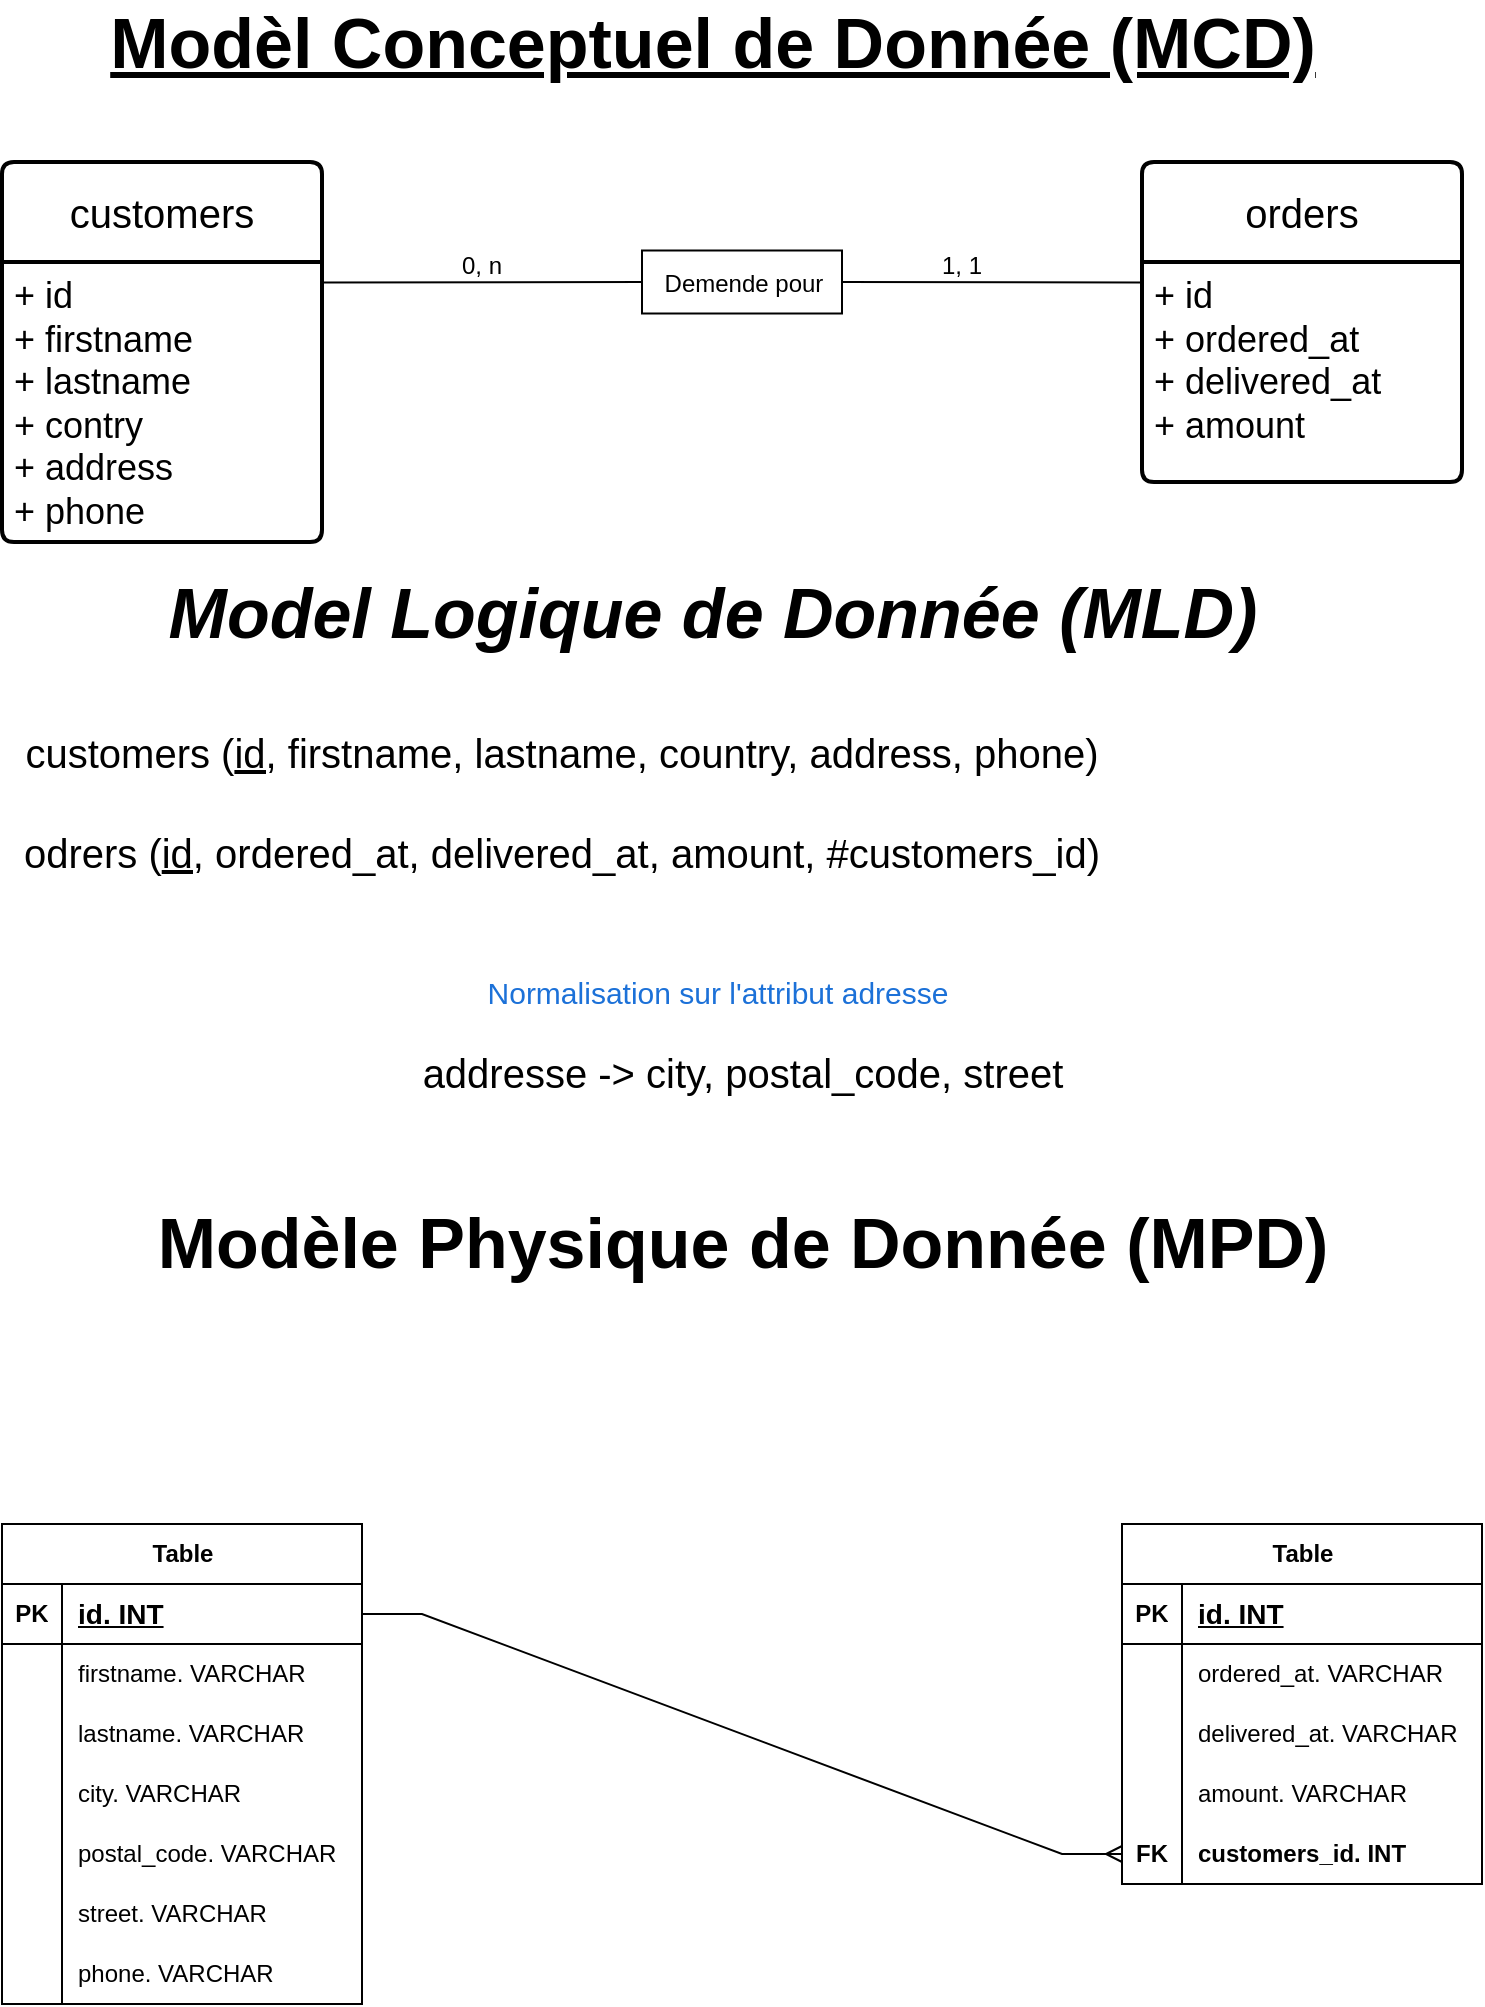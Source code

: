 <mxfile version="21.7.4" type="github">
  <diagram name="Page-1" id="pwVfjVKvr63XtqxJJ2j8">
    <mxGraphModel dx="704" dy="353" grid="1" gridSize="10" guides="1" tooltips="1" connect="1" arrows="1" fold="1" page="1" pageScale="1" pageWidth="827" pageHeight="1169" math="0" shadow="0">
      <root>
        <mxCell id="0" />
        <mxCell id="1" parent="0" />
        <mxCell id="Oza3cEImQCB77Uu26FyF-1" value="&lt;font style=&quot;font-size: 20px;&quot;&gt;customers&lt;/font&gt;" style="swimlane;childLayout=stackLayout;horizontal=1;startSize=50;horizontalStack=0;rounded=1;fontSize=14;fontStyle=0;strokeWidth=2;resizeParent=0;resizeLast=1;shadow=0;dashed=0;align=center;arcSize=4;whiteSpace=wrap;html=1;" vertex="1" parent="1">
          <mxGeometry x="40" y="120" width="160" height="190" as="geometry" />
        </mxCell>
        <mxCell id="Oza3cEImQCB77Uu26FyF-2" value="&lt;font style=&quot;font-size: 18px;&quot;&gt;+ id&lt;br&gt;&lt;/font&gt;&lt;div style=&quot;font-size: 18px;&quot;&gt;&lt;font style=&quot;font-size: 18px;&quot;&gt;+ firstname&lt;/font&gt;&lt;/div&gt;&lt;div style=&quot;font-size: 18px;&quot;&gt;&lt;font style=&quot;font-size: 18px;&quot;&gt;+ lastname&lt;br&gt;&lt;/font&gt;&lt;/div&gt;&lt;div style=&quot;font-size: 18px;&quot;&gt;&lt;font style=&quot;font-size: 18px;&quot;&gt;+ contry&lt;/font&gt;&lt;/div&gt;&lt;div style=&quot;font-size: 18px;&quot;&gt;&lt;font style=&quot;font-size: 18px;&quot;&gt;+ address&lt;/font&gt;&lt;/div&gt;&lt;div style=&quot;font-size: 18px;&quot;&gt;&lt;font style=&quot;font-size: 18px;&quot;&gt;+ phone&lt;font style=&quot;font-size: 18px;&quot;&gt;&lt;br&gt;&lt;/font&gt;&lt;/font&gt;&lt;/div&gt;" style="align=left;strokeColor=none;fillColor=none;spacingLeft=4;fontSize=12;verticalAlign=top;resizable=0;rotatable=0;part=1;html=1;" vertex="1" parent="Oza3cEImQCB77Uu26FyF-1">
          <mxGeometry y="50" width="160" height="140" as="geometry" />
        </mxCell>
        <mxCell id="Oza3cEImQCB77Uu26FyF-3" value="&lt;font style=&quot;font-size: 35px;&quot;&gt;&lt;u&gt;Modèl Conceptuel de Donnée (MCD)&lt;/u&gt;&lt;/font&gt;" style="text;strokeColor=none;fillColor=none;html=1;fontSize=24;fontStyle=1;verticalAlign=middle;align=center;" vertex="1" parent="1">
          <mxGeometry x="80" y="40" width="630" height="40" as="geometry" />
        </mxCell>
        <mxCell id="Oza3cEImQCB77Uu26FyF-4" value="&lt;font style=&quot;font-size: 20px;&quot;&gt;orders&lt;/font&gt;" style="swimlane;childLayout=stackLayout;horizontal=1;startSize=50;horizontalStack=0;rounded=1;fontSize=14;fontStyle=0;strokeWidth=2;resizeParent=0;resizeLast=1;shadow=0;dashed=0;align=center;arcSize=4;whiteSpace=wrap;html=1;" vertex="1" parent="1">
          <mxGeometry x="610" y="120" width="160" height="160" as="geometry" />
        </mxCell>
        <mxCell id="Oza3cEImQCB77Uu26FyF-16" value="" style="endArrow=none;html=1;rounded=0;exitX=1;exitY=0.5;exitDx=0;exitDy=0;" edge="1" parent="Oza3cEImQCB77Uu26FyF-4" source="Oza3cEImQCB77Uu26FyF-12">
          <mxGeometry width="50" height="50" relative="1" as="geometry">
            <mxPoint x="-120" y="60.25" as="sourcePoint" />
            <mxPoint y="60.25" as="targetPoint" />
          </mxGeometry>
        </mxCell>
        <mxCell id="Oza3cEImQCB77Uu26FyF-5" value="&lt;font style=&quot;font-size: 18px;&quot;&gt;+ id&lt;br&gt;+ ordered_at&lt;br&gt;&lt;/font&gt;&lt;div style=&quot;font-size: 18px;&quot;&gt;&lt;font style=&quot;font-size: 18px;&quot;&gt;+ delivered_at&lt;/font&gt;&lt;/div&gt;&lt;div style=&quot;font-size: 18px;&quot;&gt;&lt;font style=&quot;font-size: 18px;&quot;&gt;+ amount&lt;font style=&quot;font-size: 18px;&quot;&gt;&lt;br&gt;&lt;/font&gt;&lt;/font&gt;&lt;/div&gt;" style="align=left;strokeColor=none;fillColor=none;spacingLeft=4;fontSize=12;verticalAlign=top;resizable=0;rotatable=0;part=1;html=1;" vertex="1" parent="Oza3cEImQCB77Uu26FyF-4">
          <mxGeometry y="50" width="160" height="110" as="geometry" />
        </mxCell>
        <mxCell id="Oza3cEImQCB77Uu26FyF-11" value="&lt;i&gt;&lt;font style=&quot;font-size: 35px;&quot;&gt;Model Logique de Donnée (MLD)&lt;/font&gt;&lt;/i&gt;" style="text;strokeColor=none;fillColor=none;html=1;fontSize=24;fontStyle=1;verticalAlign=middle;align=center;" vertex="1" parent="1">
          <mxGeometry x="102" y="320" width="586" height="50" as="geometry" />
        </mxCell>
        <mxCell id="Oza3cEImQCB77Uu26FyF-12" value="" style="rounded=0;whiteSpace=wrap;html=1;" vertex="1" parent="1">
          <mxGeometry x="360" y="164.25" width="100" height="31.5" as="geometry" />
        </mxCell>
        <mxCell id="Oza3cEImQCB77Uu26FyF-13" value="Demende pour" style="text;html=1;strokeColor=none;fillColor=none;align=center;verticalAlign=middle;whiteSpace=wrap;rounded=0;" vertex="1" parent="1">
          <mxGeometry x="367.5" y="165.75" width="86" height="30" as="geometry" />
        </mxCell>
        <mxCell id="Oza3cEImQCB77Uu26FyF-17" value="" style="endArrow=none;html=1;rounded=0;exitX=1;exitY=0.5;exitDx=0;exitDy=0;entryX=0;entryY=0.5;entryDx=0;entryDy=0;" edge="1" parent="1" target="Oza3cEImQCB77Uu26FyF-12">
          <mxGeometry width="50" height="50" relative="1" as="geometry">
            <mxPoint x="200" y="180.25" as="sourcePoint" />
            <mxPoint x="350" y="180.5" as="targetPoint" />
          </mxGeometry>
        </mxCell>
        <mxCell id="Oza3cEImQCB77Uu26FyF-18" value="0, n" style="text;html=1;strokeColor=none;fillColor=none;align=center;verticalAlign=middle;whiteSpace=wrap;rounded=0;" vertex="1" parent="1">
          <mxGeometry x="250" y="157" width="60" height="30" as="geometry" />
        </mxCell>
        <mxCell id="Oza3cEImQCB77Uu26FyF-19" value="1, 1" style="text;html=1;strokeColor=none;fillColor=none;align=center;verticalAlign=middle;whiteSpace=wrap;rounded=0;" vertex="1" parent="1">
          <mxGeometry x="490" y="157" width="60" height="30" as="geometry" />
        </mxCell>
        <mxCell id="Oza3cEImQCB77Uu26FyF-20" value="&lt;font style=&quot;font-size: 20px;&quot;&gt;customers (&lt;u&gt;id,&lt;/u&gt; firstname, lastname, country, address, phone)&lt;/font&gt;" style="text;html=1;strokeColor=none;fillColor=none;align=center;verticalAlign=middle;whiteSpace=wrap;rounded=0;" vertex="1" parent="1">
          <mxGeometry x="40" y="400" width="560" height="30" as="geometry" />
        </mxCell>
        <mxCell id="Oza3cEImQCB77Uu26FyF-21" value="&lt;font style=&quot;font-size: 20px;&quot;&gt;odrers (&lt;u&gt;id,&lt;/u&gt; ordered_at, delivered_at, amount, &lt;/font&gt;&lt;font style=&quot;font-size: 20px;&quot;&gt; #customers_id&lt;/font&gt;&lt;font style=&quot;font-size: 20px;&quot;&gt;)&lt;/font&gt;" style="text;html=1;strokeColor=none;fillColor=none;align=center;verticalAlign=middle;whiteSpace=wrap;rounded=0;" vertex="1" parent="1">
          <mxGeometry x="40" y="450" width="560" height="30" as="geometry" />
        </mxCell>
        <mxCell id="Oza3cEImQCB77Uu26FyF-22" value="&lt;font size=&quot;1&quot; color=&quot;#1c71d8&quot;&gt;&lt;span style=&quot;background-color: rgb(255, 255, 255); font-size: 15px;&quot;&gt;Normalisation sur l&#39;attribut adresse&lt;/span&gt;&lt;/font&gt;" style="text;html=1;strokeColor=none;fillColor=none;align=center;verticalAlign=middle;whiteSpace=wrap;rounded=0;" vertex="1" parent="1">
          <mxGeometry x="253" y="520" width="290" height="30" as="geometry" />
        </mxCell>
        <mxCell id="Oza3cEImQCB77Uu26FyF-23" value="&lt;font style=&quot;font-size: 20px;&quot;&gt;addresse -&amp;gt; city, postal_code, street&lt;br&gt;&lt;/font&gt;" style="text;html=1;strokeColor=none;fillColor=none;align=center;verticalAlign=middle;whiteSpace=wrap;rounded=0;" vertex="1" parent="1">
          <mxGeometry x="227.5" y="560" width="365" height="30" as="geometry" />
        </mxCell>
        <mxCell id="Oza3cEImQCB77Uu26FyF-24" value="Table" style="shape=table;startSize=30;container=1;collapsible=1;childLayout=tableLayout;fixedRows=1;rowLines=0;fontStyle=1;align=center;resizeLast=1;html=1;" vertex="1" parent="1">
          <mxGeometry x="40" y="801" width="180" height="240" as="geometry" />
        </mxCell>
        <mxCell id="Oza3cEImQCB77Uu26FyF-25" value="" style="shape=tableRow;horizontal=0;startSize=0;swimlaneHead=0;swimlaneBody=0;fillColor=none;collapsible=0;dropTarget=0;points=[[0,0.5],[1,0.5]];portConstraint=eastwest;top=0;left=0;right=0;bottom=1;" vertex="1" parent="Oza3cEImQCB77Uu26FyF-24">
          <mxGeometry y="30" width="180" height="30" as="geometry" />
        </mxCell>
        <mxCell id="Oza3cEImQCB77Uu26FyF-26" value="PK" style="shape=partialRectangle;connectable=0;fillColor=none;top=0;left=0;bottom=0;right=0;fontStyle=1;overflow=hidden;whiteSpace=wrap;html=1;" vertex="1" parent="Oza3cEImQCB77Uu26FyF-25">
          <mxGeometry width="30" height="30" as="geometry">
            <mxRectangle width="30" height="30" as="alternateBounds" />
          </mxGeometry>
        </mxCell>
        <mxCell id="Oza3cEImQCB77Uu26FyF-27" value="&lt;font style=&quot;font-size: 14px;&quot;&gt;id. INT&lt;/font&gt;" style="shape=partialRectangle;connectable=0;fillColor=none;top=0;left=0;bottom=0;right=0;align=left;spacingLeft=6;fontStyle=5;overflow=hidden;whiteSpace=wrap;html=1;" vertex="1" parent="Oza3cEImQCB77Uu26FyF-25">
          <mxGeometry x="30" width="150" height="30" as="geometry">
            <mxRectangle width="150" height="30" as="alternateBounds" />
          </mxGeometry>
        </mxCell>
        <mxCell id="Oza3cEImQCB77Uu26FyF-28" value="" style="shape=tableRow;horizontal=0;startSize=0;swimlaneHead=0;swimlaneBody=0;fillColor=none;collapsible=0;dropTarget=0;points=[[0,0.5],[1,0.5]];portConstraint=eastwest;top=0;left=0;right=0;bottom=0;" vertex="1" parent="Oza3cEImQCB77Uu26FyF-24">
          <mxGeometry y="60" width="180" height="30" as="geometry" />
        </mxCell>
        <mxCell id="Oza3cEImQCB77Uu26FyF-29" value="" style="shape=partialRectangle;connectable=0;fillColor=none;top=0;left=0;bottom=0;right=0;editable=1;overflow=hidden;whiteSpace=wrap;html=1;" vertex="1" parent="Oza3cEImQCB77Uu26FyF-28">
          <mxGeometry width="30" height="30" as="geometry">
            <mxRectangle width="30" height="30" as="alternateBounds" />
          </mxGeometry>
        </mxCell>
        <mxCell id="Oza3cEImQCB77Uu26FyF-30" value="firstname. VARCHAR" style="shape=partialRectangle;connectable=0;fillColor=none;top=0;left=0;bottom=0;right=0;align=left;spacingLeft=6;overflow=hidden;whiteSpace=wrap;html=1;" vertex="1" parent="Oza3cEImQCB77Uu26FyF-28">
          <mxGeometry x="30" width="150" height="30" as="geometry">
            <mxRectangle width="150" height="30" as="alternateBounds" />
          </mxGeometry>
        </mxCell>
        <mxCell id="Oza3cEImQCB77Uu26FyF-31" value="" style="shape=tableRow;horizontal=0;startSize=0;swimlaneHead=0;swimlaneBody=0;fillColor=none;collapsible=0;dropTarget=0;points=[[0,0.5],[1,0.5]];portConstraint=eastwest;top=0;left=0;right=0;bottom=0;" vertex="1" parent="Oza3cEImQCB77Uu26FyF-24">
          <mxGeometry y="90" width="180" height="30" as="geometry" />
        </mxCell>
        <mxCell id="Oza3cEImQCB77Uu26FyF-32" value="" style="shape=partialRectangle;connectable=0;fillColor=none;top=0;left=0;bottom=0;right=0;editable=1;overflow=hidden;whiteSpace=wrap;html=1;" vertex="1" parent="Oza3cEImQCB77Uu26FyF-31">
          <mxGeometry width="30" height="30" as="geometry">
            <mxRectangle width="30" height="30" as="alternateBounds" />
          </mxGeometry>
        </mxCell>
        <mxCell id="Oza3cEImQCB77Uu26FyF-33" value="lastname. VARCHAR" style="shape=partialRectangle;connectable=0;fillColor=none;top=0;left=0;bottom=0;right=0;align=left;spacingLeft=6;overflow=hidden;whiteSpace=wrap;html=1;" vertex="1" parent="Oza3cEImQCB77Uu26FyF-31">
          <mxGeometry x="30" width="150" height="30" as="geometry">
            <mxRectangle width="150" height="30" as="alternateBounds" />
          </mxGeometry>
        </mxCell>
        <mxCell id="Oza3cEImQCB77Uu26FyF-34" value="" style="shape=tableRow;horizontal=0;startSize=0;swimlaneHead=0;swimlaneBody=0;fillColor=none;collapsible=0;dropTarget=0;points=[[0,0.5],[1,0.5]];portConstraint=eastwest;top=0;left=0;right=0;bottom=0;" vertex="1" parent="Oza3cEImQCB77Uu26FyF-24">
          <mxGeometry y="120" width="180" height="30" as="geometry" />
        </mxCell>
        <mxCell id="Oza3cEImQCB77Uu26FyF-35" value="" style="shape=partialRectangle;connectable=0;fillColor=none;top=0;left=0;bottom=0;right=0;editable=1;overflow=hidden;whiteSpace=wrap;html=1;" vertex="1" parent="Oza3cEImQCB77Uu26FyF-34">
          <mxGeometry width="30" height="30" as="geometry">
            <mxRectangle width="30" height="30" as="alternateBounds" />
          </mxGeometry>
        </mxCell>
        <mxCell id="Oza3cEImQCB77Uu26FyF-36" value="city. VARCHAR" style="shape=partialRectangle;connectable=0;fillColor=none;top=0;left=0;bottom=0;right=0;align=left;spacingLeft=6;overflow=hidden;whiteSpace=wrap;html=1;" vertex="1" parent="Oza3cEImQCB77Uu26FyF-34">
          <mxGeometry x="30" width="150" height="30" as="geometry">
            <mxRectangle width="150" height="30" as="alternateBounds" />
          </mxGeometry>
        </mxCell>
        <mxCell id="Oza3cEImQCB77Uu26FyF-38" value="" style="shape=tableRow;horizontal=0;startSize=0;swimlaneHead=0;swimlaneBody=0;fillColor=none;collapsible=0;dropTarget=0;points=[[0,0.5],[1,0.5]];portConstraint=eastwest;top=0;left=0;right=0;bottom=0;" vertex="1" parent="Oza3cEImQCB77Uu26FyF-24">
          <mxGeometry y="150" width="180" height="30" as="geometry" />
        </mxCell>
        <mxCell id="Oza3cEImQCB77Uu26FyF-39" value="" style="shape=partialRectangle;connectable=0;fillColor=none;top=0;left=0;bottom=0;right=0;editable=1;overflow=hidden;whiteSpace=wrap;html=1;" vertex="1" parent="Oza3cEImQCB77Uu26FyF-38">
          <mxGeometry width="30" height="30" as="geometry">
            <mxRectangle width="30" height="30" as="alternateBounds" />
          </mxGeometry>
        </mxCell>
        <mxCell id="Oza3cEImQCB77Uu26FyF-40" value="postal_code. VARCHAR" style="shape=partialRectangle;connectable=0;fillColor=none;top=0;left=0;bottom=0;right=0;align=left;spacingLeft=6;overflow=hidden;whiteSpace=wrap;html=1;" vertex="1" parent="Oza3cEImQCB77Uu26FyF-38">
          <mxGeometry x="30" width="150" height="30" as="geometry">
            <mxRectangle width="150" height="30" as="alternateBounds" />
          </mxGeometry>
        </mxCell>
        <mxCell id="Oza3cEImQCB77Uu26FyF-41" value="" style="shape=tableRow;horizontal=0;startSize=0;swimlaneHead=0;swimlaneBody=0;fillColor=none;collapsible=0;dropTarget=0;points=[[0,0.5],[1,0.5]];portConstraint=eastwest;top=0;left=0;right=0;bottom=0;" vertex="1" parent="Oza3cEImQCB77Uu26FyF-24">
          <mxGeometry y="180" width="180" height="30" as="geometry" />
        </mxCell>
        <mxCell id="Oza3cEImQCB77Uu26FyF-42" value="" style="shape=partialRectangle;connectable=0;fillColor=none;top=0;left=0;bottom=0;right=0;editable=1;overflow=hidden;whiteSpace=wrap;html=1;" vertex="1" parent="Oza3cEImQCB77Uu26FyF-41">
          <mxGeometry width="30" height="30" as="geometry">
            <mxRectangle width="30" height="30" as="alternateBounds" />
          </mxGeometry>
        </mxCell>
        <mxCell id="Oza3cEImQCB77Uu26FyF-43" value="street. VARCHAR" style="shape=partialRectangle;connectable=0;fillColor=none;top=0;left=0;bottom=0;right=0;align=left;spacingLeft=6;overflow=hidden;whiteSpace=wrap;html=1;" vertex="1" parent="Oza3cEImQCB77Uu26FyF-41">
          <mxGeometry x="30" width="150" height="30" as="geometry">
            <mxRectangle width="150" height="30" as="alternateBounds" />
          </mxGeometry>
        </mxCell>
        <mxCell id="Oza3cEImQCB77Uu26FyF-44" value="" style="shape=tableRow;horizontal=0;startSize=0;swimlaneHead=0;swimlaneBody=0;fillColor=none;collapsible=0;dropTarget=0;points=[[0,0.5],[1,0.5]];portConstraint=eastwest;top=0;left=0;right=0;bottom=0;" vertex="1" parent="Oza3cEImQCB77Uu26FyF-24">
          <mxGeometry y="210" width="180" height="30" as="geometry" />
        </mxCell>
        <mxCell id="Oza3cEImQCB77Uu26FyF-45" value="" style="shape=partialRectangle;connectable=0;fillColor=none;top=0;left=0;bottom=0;right=0;editable=1;overflow=hidden;whiteSpace=wrap;html=1;" vertex="1" parent="Oza3cEImQCB77Uu26FyF-44">
          <mxGeometry width="30" height="30" as="geometry">
            <mxRectangle width="30" height="30" as="alternateBounds" />
          </mxGeometry>
        </mxCell>
        <mxCell id="Oza3cEImQCB77Uu26FyF-46" value="phone. VARCHAR" style="shape=partialRectangle;connectable=0;fillColor=none;top=0;left=0;bottom=0;right=0;align=left;spacingLeft=6;overflow=hidden;whiteSpace=wrap;html=1;" vertex="1" parent="Oza3cEImQCB77Uu26FyF-44">
          <mxGeometry x="30" width="150" height="30" as="geometry">
            <mxRectangle width="150" height="30" as="alternateBounds" />
          </mxGeometry>
        </mxCell>
        <mxCell id="Oza3cEImQCB77Uu26FyF-37" value="&lt;font style=&quot;font-size: 35px;&quot;&gt;Modèle Physique de Donnée (MPD)&lt;/font&gt;" style="text;strokeColor=none;fillColor=none;html=1;fontSize=24;fontStyle=1;verticalAlign=middle;align=center;" vertex="1" parent="1">
          <mxGeometry x="112.5" y="640" width="595" height="40" as="geometry" />
        </mxCell>
        <mxCell id="Oza3cEImQCB77Uu26FyF-47" value="Table" style="shape=table;startSize=30;container=1;collapsible=1;childLayout=tableLayout;fixedRows=1;rowLines=0;fontStyle=1;align=center;resizeLast=1;html=1;" vertex="1" parent="1">
          <mxGeometry x="600" y="801" width="180" height="180" as="geometry" />
        </mxCell>
        <mxCell id="Oza3cEImQCB77Uu26FyF-48" value="" style="shape=tableRow;horizontal=0;startSize=0;swimlaneHead=0;swimlaneBody=0;fillColor=none;collapsible=0;dropTarget=0;points=[[0,0.5],[1,0.5]];portConstraint=eastwest;top=0;left=0;right=0;bottom=1;" vertex="1" parent="Oza3cEImQCB77Uu26FyF-47">
          <mxGeometry y="30" width="180" height="30" as="geometry" />
        </mxCell>
        <mxCell id="Oza3cEImQCB77Uu26FyF-49" value="PK" style="shape=partialRectangle;connectable=0;fillColor=none;top=0;left=0;bottom=0;right=0;fontStyle=1;overflow=hidden;whiteSpace=wrap;html=1;" vertex="1" parent="Oza3cEImQCB77Uu26FyF-48">
          <mxGeometry width="30" height="30" as="geometry">
            <mxRectangle width="30" height="30" as="alternateBounds" />
          </mxGeometry>
        </mxCell>
        <mxCell id="Oza3cEImQCB77Uu26FyF-50" value="&lt;font style=&quot;font-size: 14px;&quot;&gt;id. INT&lt;/font&gt;" style="shape=partialRectangle;connectable=0;fillColor=none;top=0;left=0;bottom=0;right=0;align=left;spacingLeft=6;fontStyle=5;overflow=hidden;whiteSpace=wrap;html=1;" vertex="1" parent="Oza3cEImQCB77Uu26FyF-48">
          <mxGeometry x="30" width="150" height="30" as="geometry">
            <mxRectangle width="150" height="30" as="alternateBounds" />
          </mxGeometry>
        </mxCell>
        <mxCell id="Oza3cEImQCB77Uu26FyF-51" value="" style="shape=tableRow;horizontal=0;startSize=0;swimlaneHead=0;swimlaneBody=0;fillColor=none;collapsible=0;dropTarget=0;points=[[0,0.5],[1,0.5]];portConstraint=eastwest;top=0;left=0;right=0;bottom=0;" vertex="1" parent="Oza3cEImQCB77Uu26FyF-47">
          <mxGeometry y="60" width="180" height="30" as="geometry" />
        </mxCell>
        <mxCell id="Oza3cEImQCB77Uu26FyF-52" value="" style="shape=partialRectangle;connectable=0;fillColor=none;top=0;left=0;bottom=0;right=0;editable=1;overflow=hidden;whiteSpace=wrap;html=1;" vertex="1" parent="Oza3cEImQCB77Uu26FyF-51">
          <mxGeometry width="30" height="30" as="geometry">
            <mxRectangle width="30" height="30" as="alternateBounds" />
          </mxGeometry>
        </mxCell>
        <mxCell id="Oza3cEImQCB77Uu26FyF-53" value="ordered_at. VARCHAR" style="shape=partialRectangle;connectable=0;fillColor=none;top=0;left=0;bottom=0;right=0;align=left;spacingLeft=6;overflow=hidden;whiteSpace=wrap;html=1;" vertex="1" parent="Oza3cEImQCB77Uu26FyF-51">
          <mxGeometry x="30" width="150" height="30" as="geometry">
            <mxRectangle width="150" height="30" as="alternateBounds" />
          </mxGeometry>
        </mxCell>
        <mxCell id="Oza3cEImQCB77Uu26FyF-54" value="" style="shape=tableRow;horizontal=0;startSize=0;swimlaneHead=0;swimlaneBody=0;fillColor=none;collapsible=0;dropTarget=0;points=[[0,0.5],[1,0.5]];portConstraint=eastwest;top=0;left=0;right=0;bottom=0;" vertex="1" parent="Oza3cEImQCB77Uu26FyF-47">
          <mxGeometry y="90" width="180" height="30" as="geometry" />
        </mxCell>
        <mxCell id="Oza3cEImQCB77Uu26FyF-55" value="" style="shape=partialRectangle;connectable=0;fillColor=none;top=0;left=0;bottom=0;right=0;editable=1;overflow=hidden;whiteSpace=wrap;html=1;" vertex="1" parent="Oza3cEImQCB77Uu26FyF-54">
          <mxGeometry width="30" height="30" as="geometry">
            <mxRectangle width="30" height="30" as="alternateBounds" />
          </mxGeometry>
        </mxCell>
        <mxCell id="Oza3cEImQCB77Uu26FyF-56" value="delivered_at. VARCHAR" style="shape=partialRectangle;connectable=0;fillColor=none;top=0;left=0;bottom=0;right=0;align=left;spacingLeft=6;overflow=hidden;whiteSpace=wrap;html=1;" vertex="1" parent="Oza3cEImQCB77Uu26FyF-54">
          <mxGeometry x="30" width="150" height="30" as="geometry">
            <mxRectangle width="150" height="30" as="alternateBounds" />
          </mxGeometry>
        </mxCell>
        <mxCell id="Oza3cEImQCB77Uu26FyF-57" value="" style="shape=tableRow;horizontal=0;startSize=0;swimlaneHead=0;swimlaneBody=0;fillColor=none;collapsible=0;dropTarget=0;points=[[0,0.5],[1,0.5]];portConstraint=eastwest;top=0;left=0;right=0;bottom=0;" vertex="1" parent="Oza3cEImQCB77Uu26FyF-47">
          <mxGeometry y="120" width="180" height="30" as="geometry" />
        </mxCell>
        <mxCell id="Oza3cEImQCB77Uu26FyF-58" value="" style="shape=partialRectangle;connectable=0;fillColor=none;top=0;left=0;bottom=0;right=0;editable=1;overflow=hidden;whiteSpace=wrap;html=1;" vertex="1" parent="Oza3cEImQCB77Uu26FyF-57">
          <mxGeometry width="30" height="30" as="geometry">
            <mxRectangle width="30" height="30" as="alternateBounds" />
          </mxGeometry>
        </mxCell>
        <mxCell id="Oza3cEImQCB77Uu26FyF-59" value="amount. VARCHAR" style="shape=partialRectangle;connectable=0;fillColor=none;top=0;left=0;bottom=0;right=0;align=left;spacingLeft=6;overflow=hidden;whiteSpace=wrap;html=1;" vertex="1" parent="Oza3cEImQCB77Uu26FyF-57">
          <mxGeometry x="30" width="150" height="30" as="geometry">
            <mxRectangle width="150" height="30" as="alternateBounds" />
          </mxGeometry>
        </mxCell>
        <mxCell id="Oza3cEImQCB77Uu26FyF-60" value="" style="shape=tableRow;horizontal=0;startSize=0;swimlaneHead=0;swimlaneBody=0;fillColor=none;collapsible=0;dropTarget=0;points=[[0,0.5],[1,0.5]];portConstraint=eastwest;top=0;left=0;right=0;bottom=0;" vertex="1" parent="Oza3cEImQCB77Uu26FyF-47">
          <mxGeometry y="150" width="180" height="30" as="geometry" />
        </mxCell>
        <mxCell id="Oza3cEImQCB77Uu26FyF-61" value="&lt;b&gt;FK&lt;/b&gt;" style="shape=partialRectangle;connectable=0;fillColor=none;top=0;left=0;bottom=0;right=0;editable=1;overflow=hidden;whiteSpace=wrap;html=1;" vertex="1" parent="Oza3cEImQCB77Uu26FyF-60">
          <mxGeometry width="30" height="30" as="geometry">
            <mxRectangle width="30" height="30" as="alternateBounds" />
          </mxGeometry>
        </mxCell>
        <mxCell id="Oza3cEImQCB77Uu26FyF-62" value="&lt;b&gt;customers_id. INT&lt;/b&gt;" style="shape=partialRectangle;connectable=0;fillColor=none;top=0;left=0;bottom=0;right=0;align=left;spacingLeft=6;overflow=hidden;whiteSpace=wrap;html=1;" vertex="1" parent="Oza3cEImQCB77Uu26FyF-60">
          <mxGeometry x="30" width="150" height="30" as="geometry">
            <mxRectangle width="150" height="30" as="alternateBounds" />
          </mxGeometry>
        </mxCell>
        <mxCell id="Oza3cEImQCB77Uu26FyF-69" value="" style="edgeStyle=entityRelationEdgeStyle;fontSize=12;html=1;endArrow=ERmany;rounded=0;entryX=0;entryY=0.5;entryDx=0;entryDy=0;" edge="1" parent="1" source="Oza3cEImQCB77Uu26FyF-25" target="Oza3cEImQCB77Uu26FyF-60">
          <mxGeometry width="100" height="100" relative="1" as="geometry">
            <mxPoint x="340" y="840" as="sourcePoint" />
            <mxPoint x="590" y="760" as="targetPoint" />
          </mxGeometry>
        </mxCell>
      </root>
    </mxGraphModel>
  </diagram>
</mxfile>
